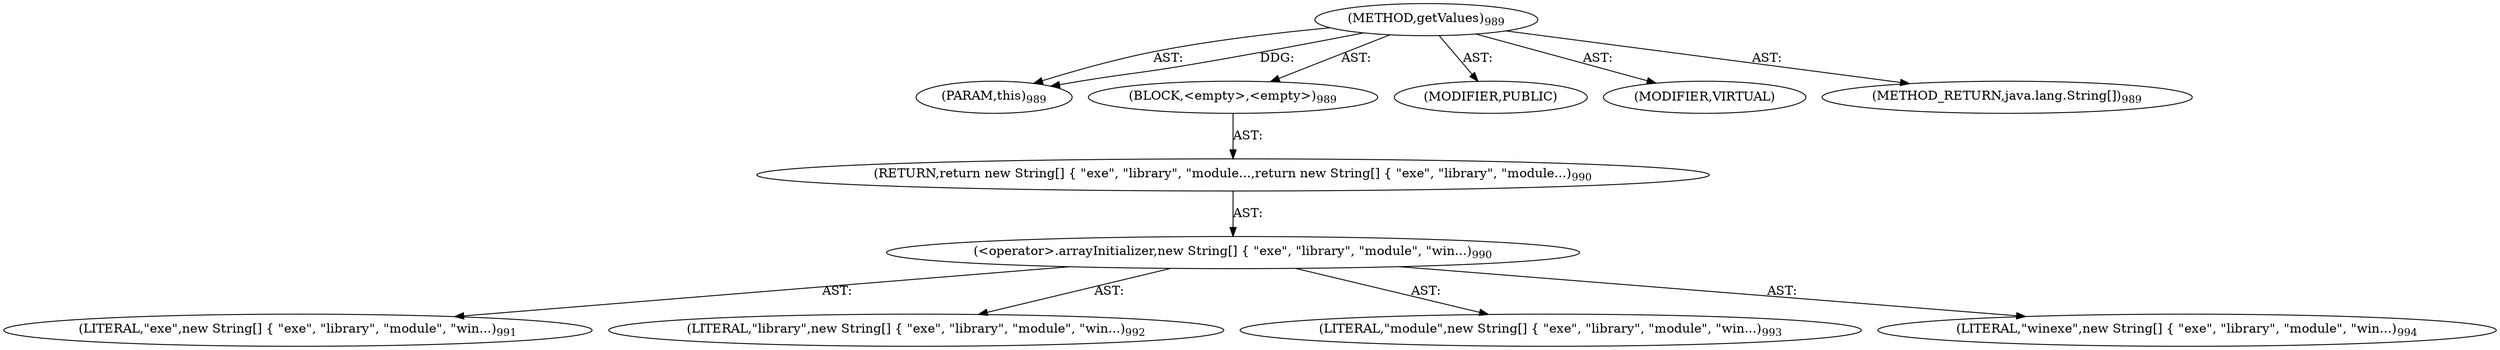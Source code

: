 digraph "getValues" {  
"111669149759" [label = <(METHOD,getValues)<SUB>989</SUB>> ]
"115964117083" [label = <(PARAM,this)<SUB>989</SUB>> ]
"25769803878" [label = <(BLOCK,&lt;empty&gt;,&lt;empty&gt;)<SUB>989</SUB>> ]
"146028888108" [label = <(RETURN,return new String[] { &quot;exe&quot;, &quot;library&quot;, &quot;module...,return new String[] { &quot;exe&quot;, &quot;library&quot;, &quot;module...)<SUB>990</SUB>> ]
"30064771413" [label = <(&lt;operator&gt;.arrayInitializer,new String[] { &quot;exe&quot;, &quot;library&quot;, &quot;module&quot;, &quot;win...)<SUB>990</SUB>> ]
"90194313302" [label = <(LITERAL,&quot;exe&quot;,new String[] { &quot;exe&quot;, &quot;library&quot;, &quot;module&quot;, &quot;win...)<SUB>991</SUB>> ]
"90194313303" [label = <(LITERAL,&quot;library&quot;,new String[] { &quot;exe&quot;, &quot;library&quot;, &quot;module&quot;, &quot;win...)<SUB>992</SUB>> ]
"90194313304" [label = <(LITERAL,&quot;module&quot;,new String[] { &quot;exe&quot;, &quot;library&quot;, &quot;module&quot;, &quot;win...)<SUB>993</SUB>> ]
"90194313305" [label = <(LITERAL,&quot;winexe&quot;,new String[] { &quot;exe&quot;, &quot;library&quot;, &quot;module&quot;, &quot;win...)<SUB>994</SUB>> ]
"133143986329" [label = <(MODIFIER,PUBLIC)> ]
"133143986330" [label = <(MODIFIER,VIRTUAL)> ]
"128849018943" [label = <(METHOD_RETURN,java.lang.String[])<SUB>989</SUB>> ]
  "111669149759" -> "115964117083"  [ label = "AST: "] 
  "111669149759" -> "25769803878"  [ label = "AST: "] 
  "111669149759" -> "133143986329"  [ label = "AST: "] 
  "111669149759" -> "133143986330"  [ label = "AST: "] 
  "111669149759" -> "128849018943"  [ label = "AST: "] 
  "25769803878" -> "146028888108"  [ label = "AST: "] 
  "146028888108" -> "30064771413"  [ label = "AST: "] 
  "30064771413" -> "90194313302"  [ label = "AST: "] 
  "30064771413" -> "90194313303"  [ label = "AST: "] 
  "30064771413" -> "90194313304"  [ label = "AST: "] 
  "30064771413" -> "90194313305"  [ label = "AST: "] 
  "111669149759" -> "115964117083"  [ label = "DDG: "] 
}

